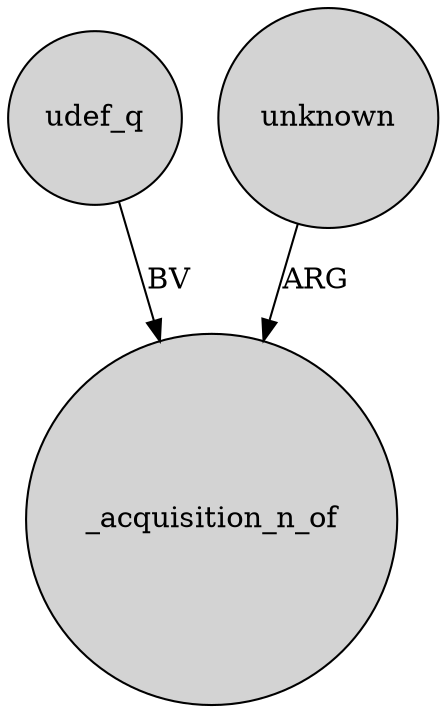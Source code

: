 digraph {
	node [shape=circle style=filled]
	udef_q -> _acquisition_n_of [label=BV]
	unknown -> _acquisition_n_of [label=ARG]
}
